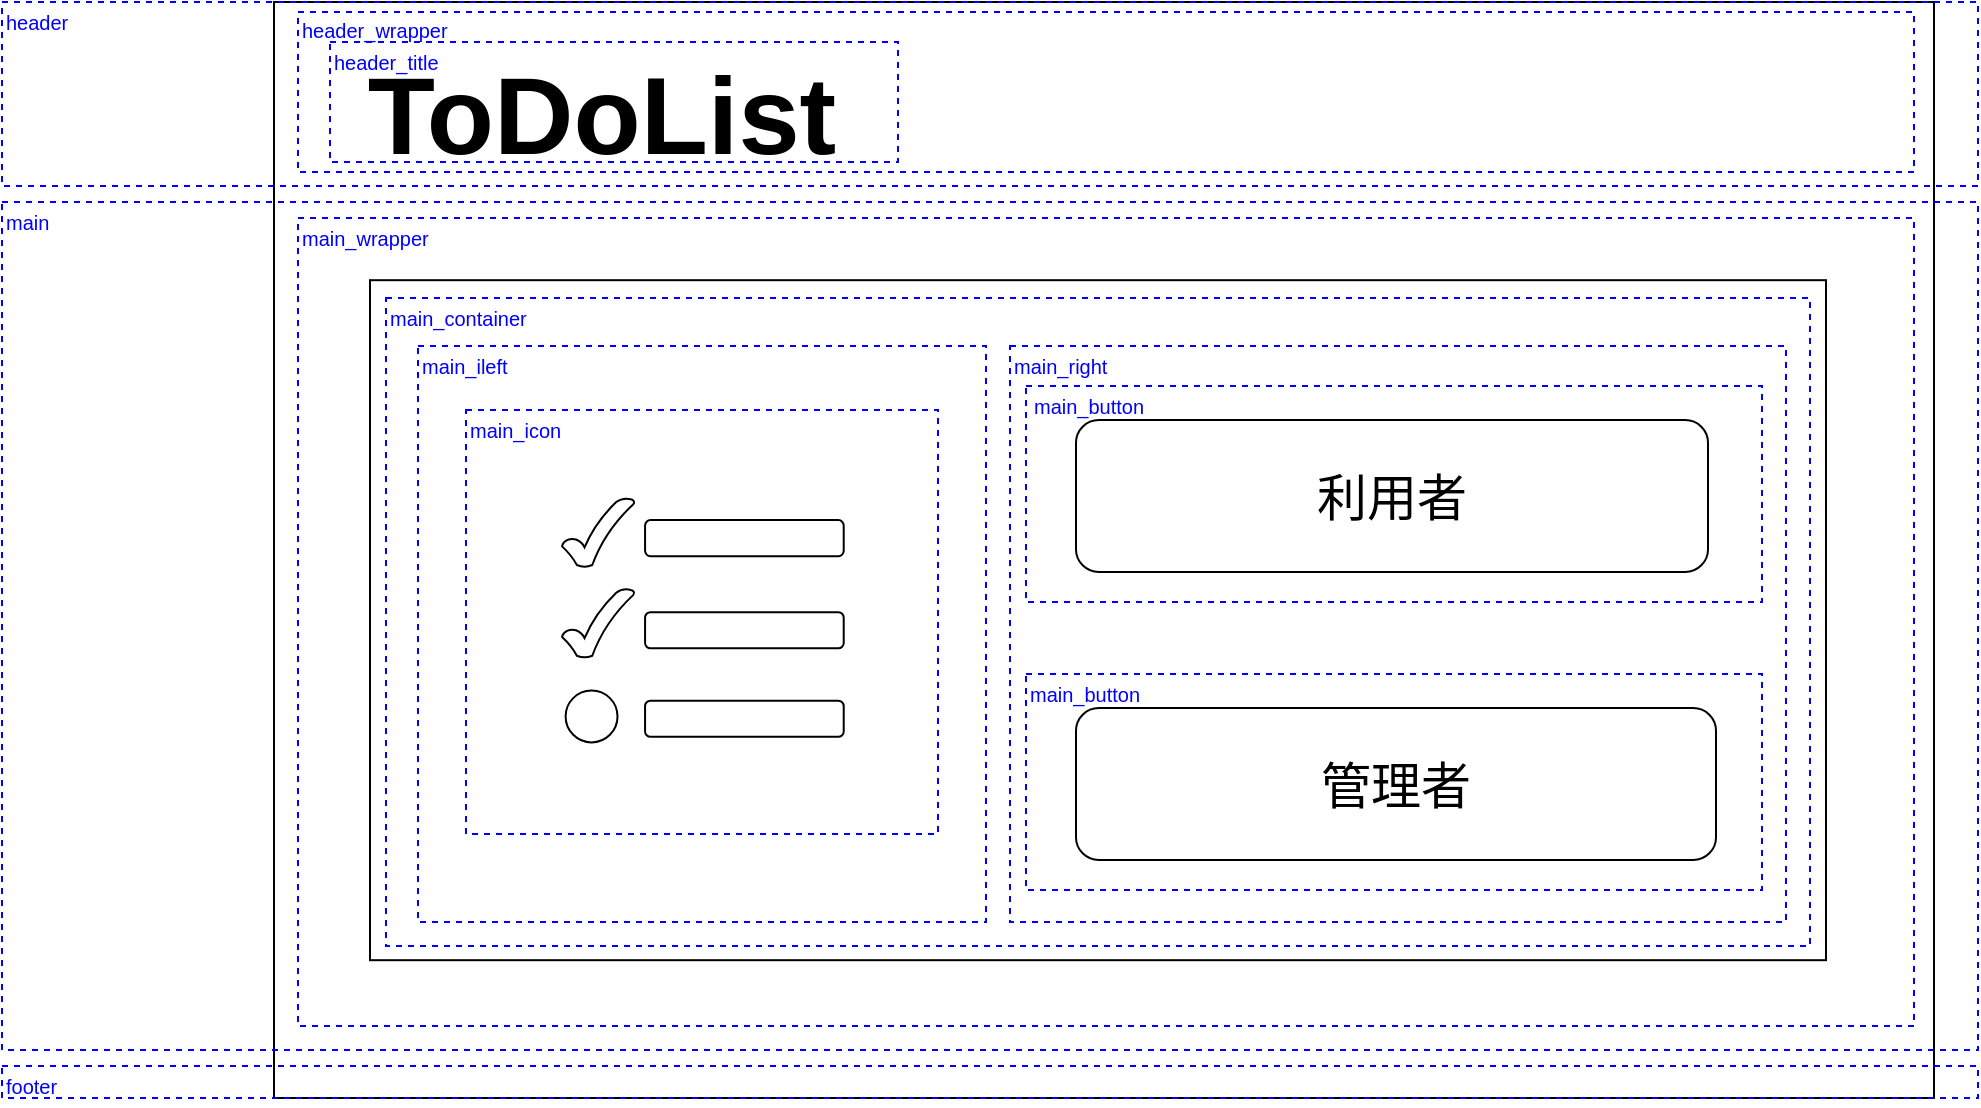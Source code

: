 <mxfile version="13.9.9" type="device"><diagram id="lAW5gfvQpGq91mGYDGwt" name="ページ1"><mxGraphModel dx="2067" dy="786" grid="1" gridSize="4" guides="1" tooltips="1" connect="1" arrows="1" fold="1" page="1" pageScale="1" pageWidth="827" pageHeight="1169" math="0" shadow="0"><root><mxCell id="0"/><mxCell id="1" parent="0"/><mxCell id="tP_qFb6u1pj_dAxfEfU8-1" value="" style="rounded=0;whiteSpace=wrap;html=1;" parent="1" vertex="1"><mxGeometry width="830" height="548" as="geometry"/></mxCell><mxCell id="kghl92xcIvXxMICxUkg9-2" value="" style="rounded=0;whiteSpace=wrap;html=1;fillColor=none;dashed=1;strokeColor=#0000FF;" parent="1" vertex="1"><mxGeometry x="-136" y="100" width="988" height="424" as="geometry"/></mxCell><mxCell id="XLPLpPRNlPzocyMQitu3-22" value="" style="rounded=0;whiteSpace=wrap;html=1;fillColor=none;dashed=1;strokeColor=#0000FF;" vertex="1" parent="1"><mxGeometry x="-136" y="532" width="988" height="16" as="geometry"/></mxCell><mxCell id="XLPLpPRNlPzocyMQitu3-43" value="" style="rounded=0;whiteSpace=wrap;html=1;fillColor=none;dashed=1;strokeColor=#0000FF;" vertex="1" parent="1"><mxGeometry x="28" y="20" width="284" height="60" as="geometry"/></mxCell><mxCell id="XLPLpPRNlPzocyMQitu3-41" value="" style="rounded=0;whiteSpace=wrap;html=1;fillColor=none;dashed=1;strokeColor=#0000FF;" vertex="1" parent="1"><mxGeometry x="12" y="5" width="808" height="80" as="geometry"/></mxCell><mxCell id="XLPLpPRNlPzocyMQitu3-21" value="" style="rounded=0;whiteSpace=wrap;html=1;fillColor=none;dashed=1;strokeColor=#0000FF;" vertex="1" parent="1"><mxGeometry x="-136" width="988" height="92" as="geometry"/></mxCell><mxCell id="kghl92xcIvXxMICxUkg9-5" value="main" style="text;html=1;strokeColor=none;fillColor=none;align=left;verticalAlign=middle;whiteSpace=wrap;rounded=0;dashed=1;fontColor=#0000FF;fontSize=10;" parent="1" vertex="1"><mxGeometry x="-136" y="100" width="40" height="20" as="geometry"/></mxCell><mxCell id="tP_qFb6u1pj_dAxfEfU8-3" value="&lt;b style=&quot;font-size: 55px;&quot;&gt;&lt;font style=&quot;font-size: 55px;&quot;&gt;ToDoList&lt;/font&gt;&lt;/b&gt;" style="text;html=1;strokeColor=none;fillColor=none;align=center;verticalAlign=middle;whiteSpace=wrap;rounded=0;strokeWidth=4;fontSize=55;" parent="1" vertex="1"><mxGeometry x="40" y="24" width="248" height="64" as="geometry"/></mxCell><mxCell id="XLPLpPRNlPzocyMQitu3-19" value="" style="rounded=0;whiteSpace=wrap;html=1;fontSize=25;" vertex="1" parent="1"><mxGeometry x="48" y="139.1" width="728" height="340" as="geometry"/></mxCell><mxCell id="XLPLpPRNlPzocyMQitu3-23" value="header" style="text;html=1;strokeColor=none;fillColor=none;align=left;verticalAlign=middle;whiteSpace=wrap;rounded=0;dashed=1;fontColor=#0000FF;fontSize=10;" vertex="1" parent="1"><mxGeometry x="-136" width="40" height="20" as="geometry"/></mxCell><mxCell id="XLPLpPRNlPzocyMQitu3-24" value="footer" style="text;html=1;strokeColor=none;fillColor=none;align=left;verticalAlign=middle;whiteSpace=wrap;rounded=0;dashed=1;fontColor=#0000FF;fontSize=10;" vertex="1" parent="1"><mxGeometry x="-136" y="532" width="40" height="20" as="geometry"/></mxCell><mxCell id="XLPLpPRNlPzocyMQitu3-25" value="" style="rounded=0;whiteSpace=wrap;html=1;fillColor=none;dashed=1;strokeColor=#0000FF;" vertex="1" parent="1"><mxGeometry x="12" y="108" width="808" height="404" as="geometry"/></mxCell><mxCell id="XLPLpPRNlPzocyMQitu3-26" value="main_wrapper" style="text;html=1;strokeColor=none;fillColor=none;align=left;verticalAlign=middle;whiteSpace=wrap;rounded=0;dashed=1;fontColor=#0000FF;fontSize=10;" vertex="1" parent="1"><mxGeometry x="12" y="108" width="72" height="20" as="geometry"/></mxCell><mxCell id="XLPLpPRNlPzocyMQitu3-27" value="" style="rounded=0;whiteSpace=wrap;html=1;fillColor=none;dashed=1;strokeColor=#0000FF;" vertex="1" parent="1"><mxGeometry x="56" y="148" width="712" height="324" as="geometry"/></mxCell><mxCell id="XLPLpPRNlPzocyMQitu3-28" value="main_container" style="text;html=1;strokeColor=none;fillColor=none;align=left;verticalAlign=middle;whiteSpace=wrap;rounded=0;dashed=1;fontColor=#0000FF;fontSize=10;" vertex="1" parent="1"><mxGeometry x="56" y="148" width="72" height="20" as="geometry"/></mxCell><mxCell id="XLPLpPRNlPzocyMQitu3-29" value="" style="rounded=0;whiteSpace=wrap;html=1;fillColor=none;dashed=1;strokeColor=#0000FF;" vertex="1" parent="1"><mxGeometry x="72" y="172" width="284" height="288" as="geometry"/></mxCell><mxCell id="XLPLpPRNlPzocyMQitu3-31" value="" style="rounded=0;whiteSpace=wrap;html=1;fillColor=none;dashed=1;strokeColor=#0000FF;" vertex="1" parent="1"><mxGeometry x="368" y="172" width="388" height="288" as="geometry"/></mxCell><mxCell id="XLPLpPRNlPzocyMQitu3-34" value="" style="rounded=0;whiteSpace=wrap;html=1;fillColor=none;dashed=1;strokeColor=#0000FF;" vertex="1" parent="1"><mxGeometry x="376" y="336" width="368" height="108" as="geometry"/></mxCell><mxCell id="XLPLpPRNlPzocyMQitu3-42" value="header_wrapper" style="text;html=1;strokeColor=none;fillColor=none;align=left;verticalAlign=middle;whiteSpace=wrap;rounded=0;dashed=1;fontColor=#0000FF;fontSize=10;" vertex="1" parent="1"><mxGeometry x="12" y="4" width="80" height="20" as="geometry"/></mxCell><mxCell id="XLPLpPRNlPzocyMQitu3-44" value="header_title" style="text;html=1;strokeColor=none;fillColor=none;align=left;verticalAlign=middle;whiteSpace=wrap;rounded=0;dashed=1;fontColor=#0000FF;fontSize=10;" vertex="1" parent="1"><mxGeometry x="28" y="20" width="80" height="20" as="geometry"/></mxCell><mxCell id="XLPLpPRNlPzocyMQitu3-30" value="main_ileft" style="text;html=1;strokeColor=none;fillColor=none;align=left;verticalAlign=middle;whiteSpace=wrap;rounded=0;dashed=1;fontColor=#0000FF;fontSize=10;" vertex="1" parent="1"><mxGeometry x="72" y="172" width="72" height="20" as="geometry"/></mxCell><mxCell id="XLPLpPRNlPzocyMQitu3-32" value="main_right" style="text;html=1;strokeColor=none;fillColor=none;align=left;verticalAlign=middle;whiteSpace=wrap;rounded=0;dashed=1;fontColor=#0000FF;fontSize=10;" vertex="1" parent="1"><mxGeometry x="368" y="172" width="72" height="20" as="geometry"/></mxCell><mxCell id="XLPLpPRNlPzocyMQitu3-33" value="" style="rounded=0;whiteSpace=wrap;html=1;fillColor=none;dashed=1;strokeColor=#0000FF;" vertex="1" parent="1"><mxGeometry x="376" y="192" width="368" height="108" as="geometry"/></mxCell><mxCell id="XLPLpPRNlPzocyMQitu3-35" value="main_button" style="text;html=1;strokeColor=none;fillColor=none;align=left;verticalAlign=middle;whiteSpace=wrap;rounded=0;dashed=1;fontColor=#0000FF;fontSize=10;" vertex="1" parent="1"><mxGeometry x="378" y="192" width="72" height="20" as="geometry"/></mxCell><mxCell id="XLPLpPRNlPzocyMQitu3-38" value="" style="rounded=0;whiteSpace=wrap;html=1;fillColor=none;dashed=1;strokeColor=#0000FF;" vertex="1" parent="1"><mxGeometry x="96" y="204" width="236" height="212" as="geometry"/></mxCell><mxCell id="XLPLpPRNlPzocyMQitu3-39" value="main_icon" style="text;html=1;strokeColor=none;fillColor=none;align=left;verticalAlign=middle;whiteSpace=wrap;rounded=0;dashed=1;fontColor=#0000FF;fontSize=10;" vertex="1" parent="1"><mxGeometry x="96" y="204" width="72" height="20" as="geometry"/></mxCell><mxCell id="XLPLpPRNlPzocyMQitu3-40" value="main_button" style="text;html=1;strokeColor=none;fillColor=none;align=left;verticalAlign=middle;whiteSpace=wrap;rounded=0;dashed=1;fontColor=#0000FF;fontSize=10;" vertex="1" parent="1"><mxGeometry x="376" y="336" width="72" height="20" as="geometry"/></mxCell><mxCell id="XLPLpPRNlPzocyMQitu3-1" value="&lt;font style=&quot;font-size: 25px;&quot;&gt;利用者&lt;/font&gt;" style="rounded=1;whiteSpace=wrap;html=1;fontSize=25;" vertex="1" parent="1"><mxGeometry x="401" y="209" width="316" height="76" as="geometry"/></mxCell><mxCell id="XLPLpPRNlPzocyMQitu3-2" value="&lt;span style=&quot;font-size: 25px;&quot;&gt;管理者&lt;/span&gt;" style="rounded=1;whiteSpace=wrap;html=1;fontSize=25;" vertex="1" parent="1"><mxGeometry x="401" y="353" width="320" height="76" as="geometry"/></mxCell><mxCell id="XLPLpPRNlPzocyMQitu3-15" value="" style="group" vertex="1" connectable="0" parent="1"><mxGeometry x="144" y="248" width="140.86" height="122.21" as="geometry"/></mxCell><mxCell id="XLPLpPRNlPzocyMQitu3-3" value="" style="verticalLabelPosition=bottom;verticalAlign=top;html=1;shape=mxgraph.basic.tick;fontSize=25;" vertex="1" parent="XLPLpPRNlPzocyMQitu3-15"><mxGeometry width="36.118" height="34.526" as="geometry"/></mxCell><mxCell id="XLPLpPRNlPzocyMQitu3-4" value="" style="rounded=1;whiteSpace=wrap;html=1;fontSize=25;" vertex="1" parent="XLPLpPRNlPzocyMQitu3-15"><mxGeometry x="41.536" y="11.048" width="99.324" height="18.06" as="geometry"/></mxCell><mxCell id="XLPLpPRNlPzocyMQitu3-6" value="" style="verticalLabelPosition=bottom;verticalAlign=top;html=1;shape=mxgraph.basic.tick;fontSize=25;" vertex="1" parent="XLPLpPRNlPzocyMQitu3-15"><mxGeometry y="45.361" width="36.118" height="34.526" as="geometry"/></mxCell><mxCell id="XLPLpPRNlPzocyMQitu3-12" value="" style="ellipse;whiteSpace=wrap;html=1;aspect=fixed;fontSize=25;" vertex="1" parent="XLPLpPRNlPzocyMQitu3-15"><mxGeometry x="1.806" y="96.263" width="25.946" height="25.946" as="geometry"/></mxCell><mxCell id="XLPLpPRNlPzocyMQitu3-13" value="" style="rounded=1;whiteSpace=wrap;html=1;fontSize=25;" vertex="1" parent="XLPLpPRNlPzocyMQitu3-15"><mxGeometry x="41.536" y="57.1" width="99.324" height="18.06" as="geometry"/></mxCell><mxCell id="XLPLpPRNlPzocyMQitu3-14" value="" style="rounded=1;whiteSpace=wrap;html=1;fontSize=25;" vertex="1" parent="XLPLpPRNlPzocyMQitu3-15"><mxGeometry x="41.536" y="101.347" width="99.324" height="18.06" as="geometry"/></mxCell></root></mxGraphModel></diagram></mxfile>